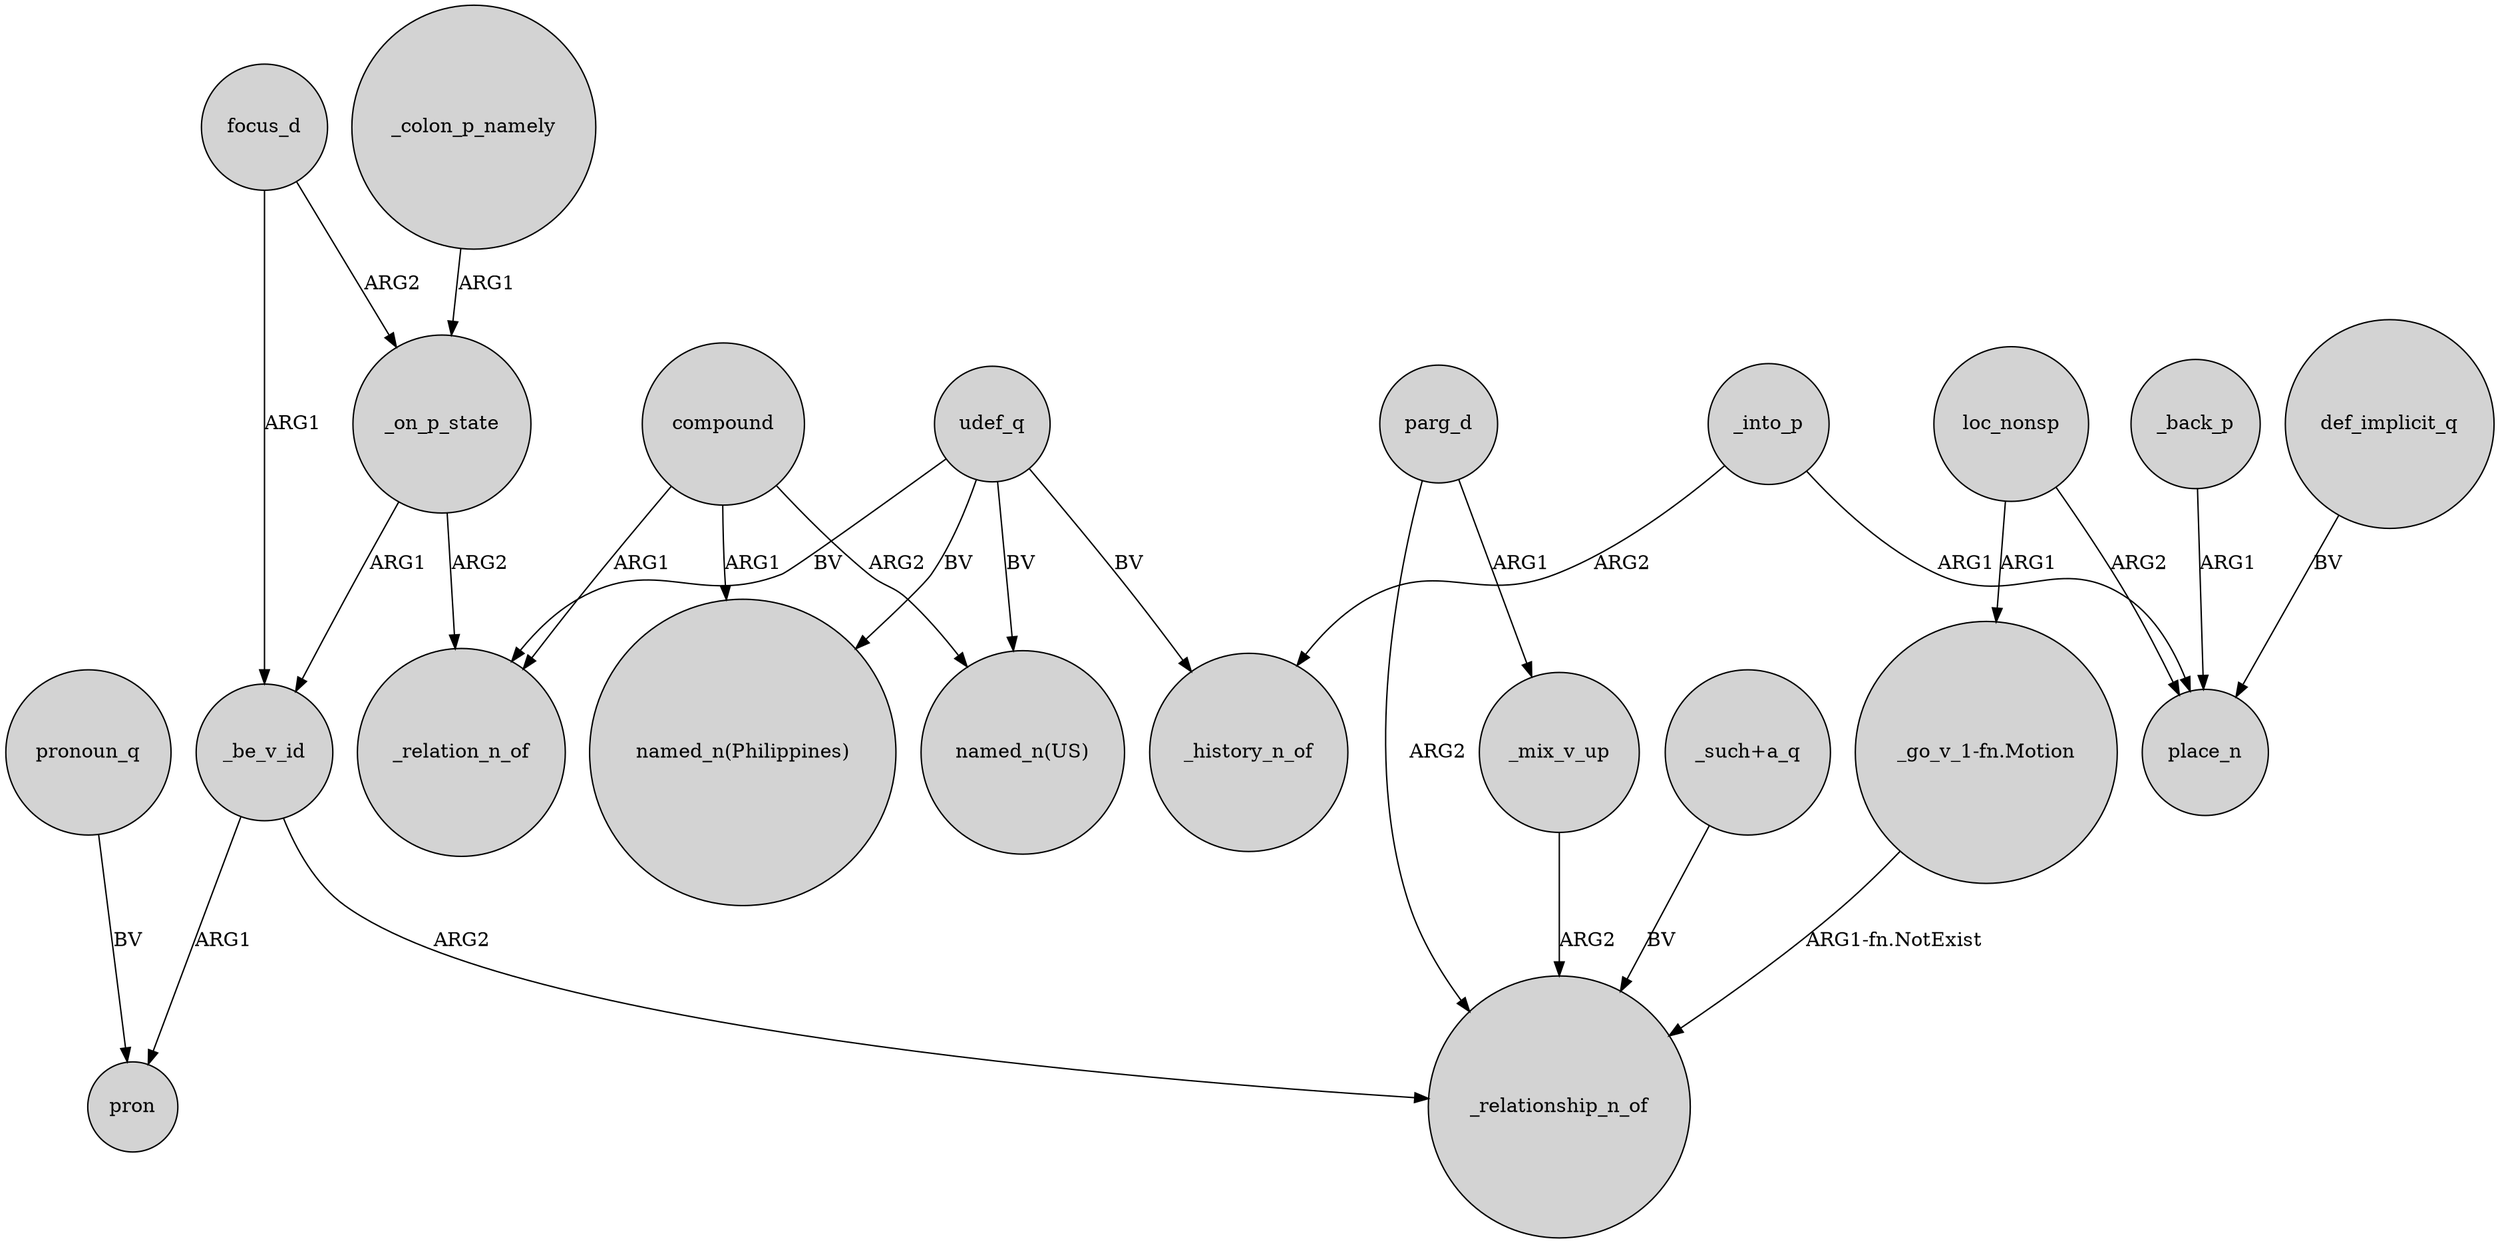 digraph {
	node [shape=circle style=filled]
	loc_nonsp -> "_go_v_1-fn.Motion" [label=ARG1]
	udef_q -> "named_n(US)" [label=BV]
	compound -> "named_n(Philippines)" [label=ARG1]
	_into_p -> place_n [label=ARG1]
	udef_q -> _history_n_of [label=BV]
	_into_p -> _history_n_of [label=ARG2]
	focus_d -> _on_p_state [label=ARG2]
	_colon_p_namely -> _on_p_state [label=ARG1]
	_be_v_id -> _relationship_n_of [label=ARG2]
	udef_q -> _relation_n_of [label=BV]
	def_implicit_q -> place_n [label=BV]
	compound -> "named_n(US)" [label=ARG2]
	_be_v_id -> pron [label=ARG1]
	"_go_v_1-fn.Motion" -> _relationship_n_of [label="ARG1-fn.NotExist"]
	pronoun_q -> pron [label=BV]
	"_such+a_q" -> _relationship_n_of [label=BV]
	focus_d -> _be_v_id [label=ARG1]
	parg_d -> _relationship_n_of [label=ARG2]
	_on_p_state -> _be_v_id [label=ARG1]
	parg_d -> _mix_v_up [label=ARG1]
	loc_nonsp -> place_n [label=ARG2]
	udef_q -> "named_n(Philippines)" [label=BV]
	_back_p -> place_n [label=ARG1]
	compound -> _relation_n_of [label=ARG1]
	_mix_v_up -> _relationship_n_of [label=ARG2]
	_on_p_state -> _relation_n_of [label=ARG2]
}
